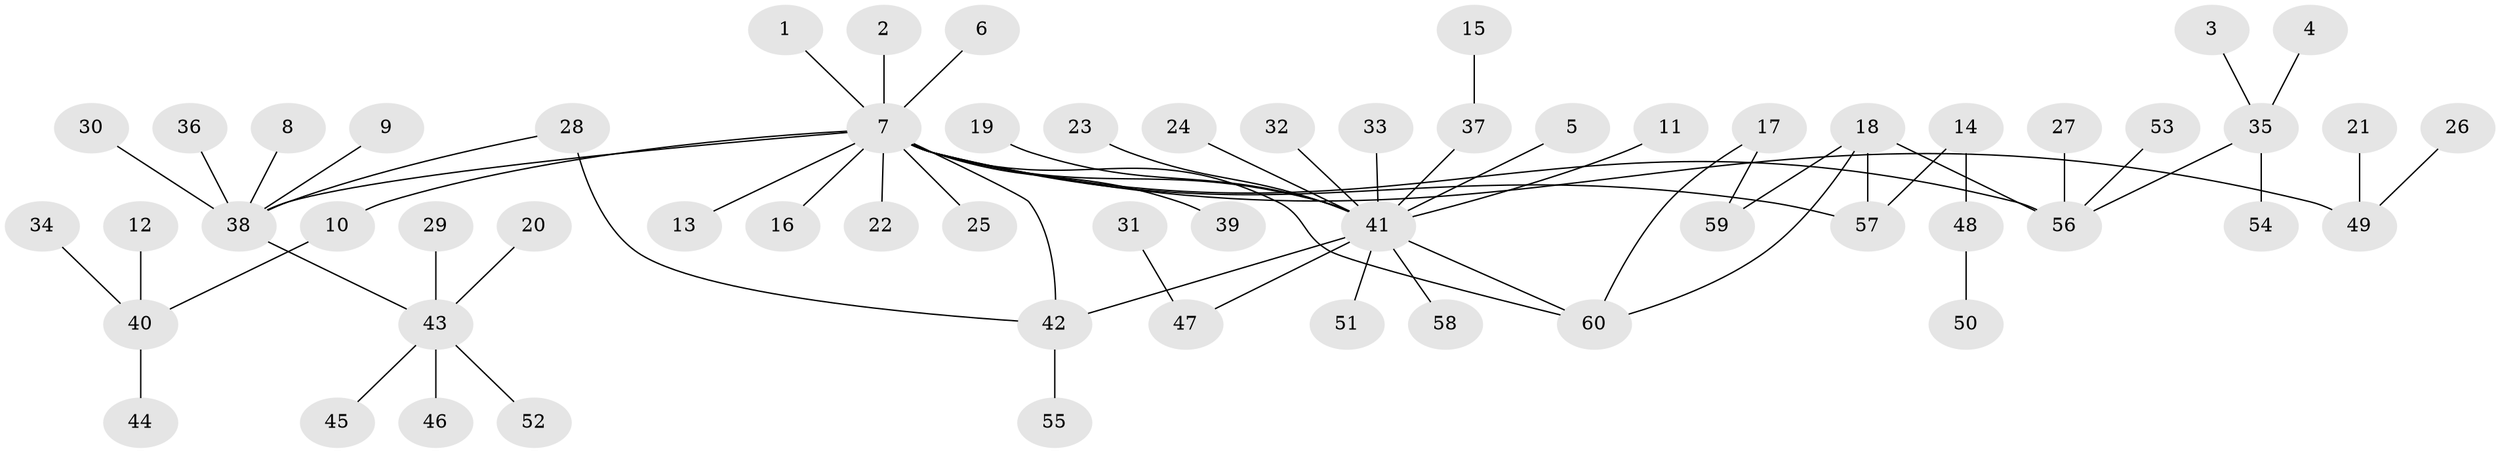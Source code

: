 // original degree distribution, {17: 0.008695652173913044, 13: 0.008695652173913044, 4: 0.06086956521739131, 1: 0.591304347826087, 9: 0.008695652173913044, 6: 0.02608695652173913, 2: 0.2, 3: 0.05217391304347826, 5: 0.043478260869565216}
// Generated by graph-tools (version 1.1) at 2025/49/03/09/25 03:49:50]
// undirected, 60 vertices, 65 edges
graph export_dot {
graph [start="1"]
  node [color=gray90,style=filled];
  1;
  2;
  3;
  4;
  5;
  6;
  7;
  8;
  9;
  10;
  11;
  12;
  13;
  14;
  15;
  16;
  17;
  18;
  19;
  20;
  21;
  22;
  23;
  24;
  25;
  26;
  27;
  28;
  29;
  30;
  31;
  32;
  33;
  34;
  35;
  36;
  37;
  38;
  39;
  40;
  41;
  42;
  43;
  44;
  45;
  46;
  47;
  48;
  49;
  50;
  51;
  52;
  53;
  54;
  55;
  56;
  57;
  58;
  59;
  60;
  1 -- 7 [weight=1.0];
  2 -- 7 [weight=1.0];
  3 -- 35 [weight=1.0];
  4 -- 35 [weight=1.0];
  5 -- 41 [weight=1.0];
  6 -- 7 [weight=1.0];
  7 -- 10 [weight=1.0];
  7 -- 13 [weight=1.0];
  7 -- 16 [weight=1.0];
  7 -- 22 [weight=1.0];
  7 -- 25 [weight=1.0];
  7 -- 38 [weight=1.0];
  7 -- 39 [weight=1.0];
  7 -- 41 [weight=1.0];
  7 -- 42 [weight=1.0];
  7 -- 49 [weight=1.0];
  7 -- 56 [weight=1.0];
  7 -- 57 [weight=1.0];
  7 -- 60 [weight=1.0];
  8 -- 38 [weight=1.0];
  9 -- 38 [weight=1.0];
  10 -- 40 [weight=1.0];
  11 -- 41 [weight=1.0];
  12 -- 40 [weight=1.0];
  14 -- 48 [weight=1.0];
  14 -- 57 [weight=1.0];
  15 -- 37 [weight=1.0];
  17 -- 59 [weight=1.0];
  17 -- 60 [weight=1.0];
  18 -- 56 [weight=1.0];
  18 -- 57 [weight=1.0];
  18 -- 59 [weight=1.0];
  18 -- 60 [weight=1.0];
  19 -- 41 [weight=1.0];
  20 -- 43 [weight=1.0];
  21 -- 49 [weight=1.0];
  23 -- 41 [weight=1.0];
  24 -- 41 [weight=1.0];
  26 -- 49 [weight=1.0];
  27 -- 56 [weight=1.0];
  28 -- 38 [weight=1.0];
  28 -- 42 [weight=1.0];
  29 -- 43 [weight=1.0];
  30 -- 38 [weight=1.0];
  31 -- 47 [weight=1.0];
  32 -- 41 [weight=1.0];
  33 -- 41 [weight=1.0];
  34 -- 40 [weight=1.0];
  35 -- 54 [weight=1.0];
  35 -- 56 [weight=1.0];
  36 -- 38 [weight=1.0];
  37 -- 41 [weight=1.0];
  38 -- 43 [weight=1.0];
  40 -- 44 [weight=1.0];
  41 -- 42 [weight=1.0];
  41 -- 47 [weight=1.0];
  41 -- 51 [weight=1.0];
  41 -- 58 [weight=1.0];
  41 -- 60 [weight=1.0];
  42 -- 55 [weight=1.0];
  43 -- 45 [weight=1.0];
  43 -- 46 [weight=1.0];
  43 -- 52 [weight=1.0];
  48 -- 50 [weight=1.0];
  53 -- 56 [weight=1.0];
}
